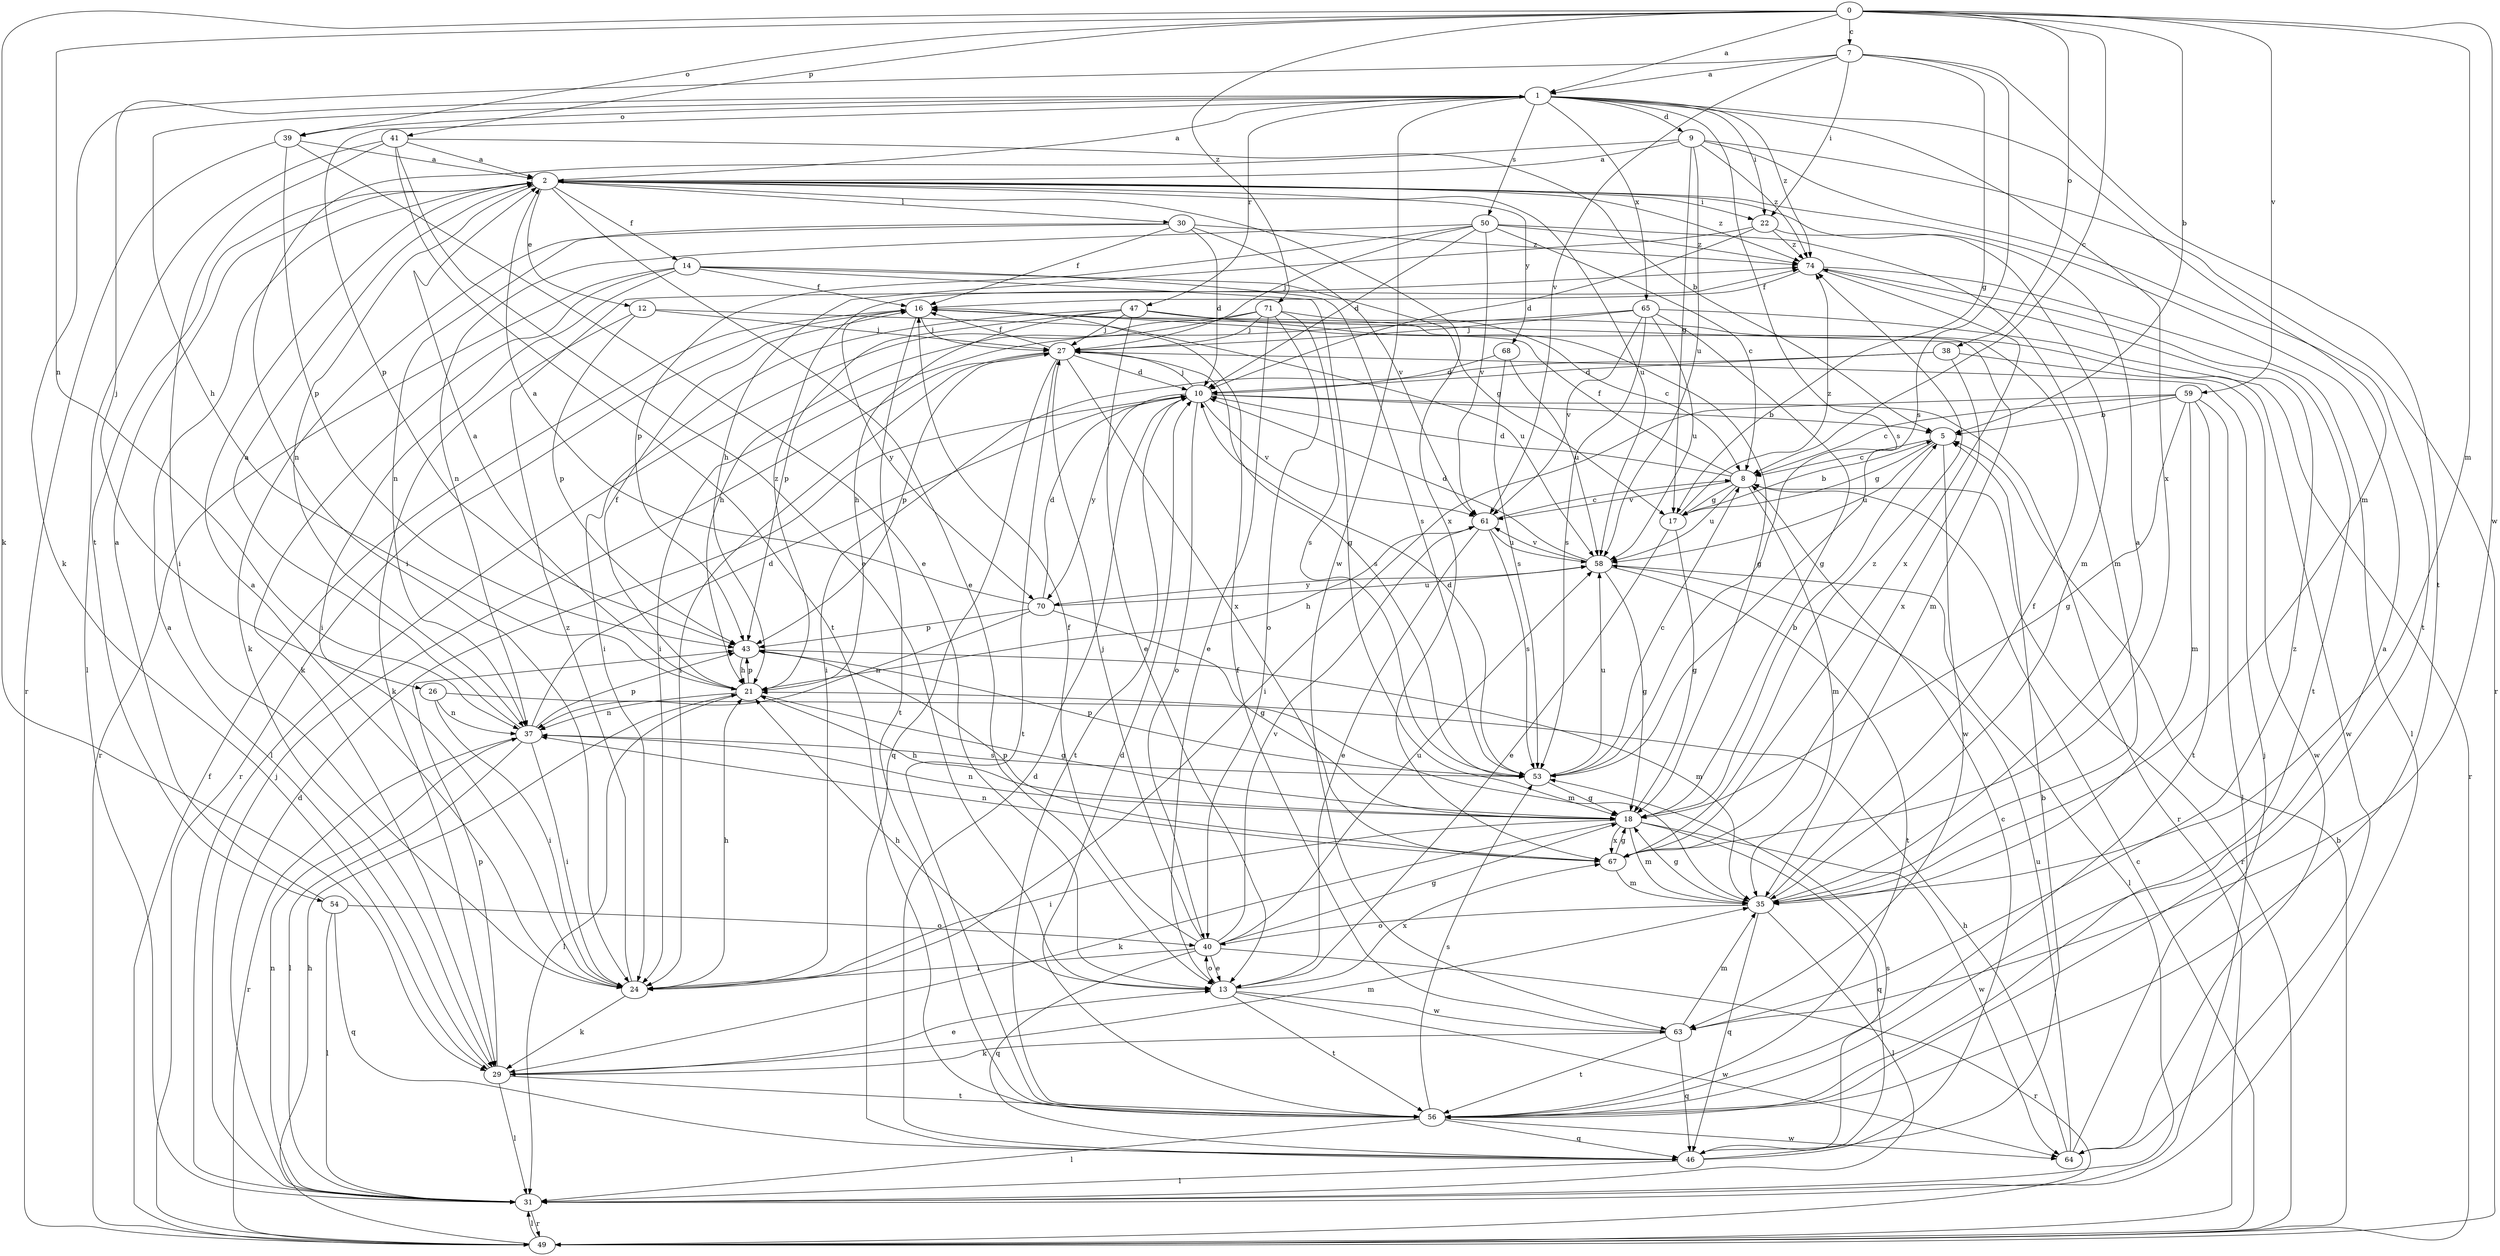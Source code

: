 strict digraph  {
0;
1;
2;
5;
7;
8;
9;
10;
12;
13;
14;
16;
17;
18;
21;
22;
24;
26;
27;
29;
30;
31;
35;
37;
38;
39;
40;
41;
43;
46;
47;
49;
50;
53;
54;
56;
58;
59;
61;
63;
64;
65;
67;
68;
70;
71;
74;
0 -> 1  [label=a];
0 -> 5  [label=b];
0 -> 7  [label=c];
0 -> 8  [label=c];
0 -> 29  [label=k];
0 -> 35  [label=m];
0 -> 37  [label=n];
0 -> 38  [label=o];
0 -> 39  [label=o];
0 -> 41  [label=p];
0 -> 59  [label=v];
0 -> 63  [label=w];
0 -> 71  [label=z];
1 -> 9  [label=d];
1 -> 21  [label=h];
1 -> 22  [label=i];
1 -> 26  [label=j];
1 -> 35  [label=m];
1 -> 39  [label=o];
1 -> 43  [label=p];
1 -> 47  [label=r];
1 -> 50  [label=s];
1 -> 53  [label=s];
1 -> 63  [label=w];
1 -> 65  [label=x];
1 -> 67  [label=x];
1 -> 74  [label=z];
2 -> 1  [label=a];
2 -> 12  [label=e];
2 -> 13  [label=e];
2 -> 14  [label=f];
2 -> 22  [label=i];
2 -> 30  [label=l];
2 -> 37  [label=n];
2 -> 54  [label=t];
2 -> 58  [label=u];
2 -> 67  [label=x];
2 -> 68  [label=y];
2 -> 74  [label=z];
5 -> 8  [label=c];
5 -> 17  [label=g];
5 -> 58  [label=u];
5 -> 63  [label=w];
7 -> 1  [label=a];
7 -> 17  [label=g];
7 -> 22  [label=i];
7 -> 29  [label=k];
7 -> 53  [label=s];
7 -> 56  [label=t];
7 -> 61  [label=v];
8 -> 10  [label=d];
8 -> 16  [label=f];
8 -> 17  [label=g];
8 -> 35  [label=m];
8 -> 49  [label=r];
8 -> 58  [label=u];
8 -> 61  [label=v];
9 -> 2  [label=a];
9 -> 17  [label=g];
9 -> 24  [label=i];
9 -> 49  [label=r];
9 -> 56  [label=t];
9 -> 58  [label=u];
9 -> 74  [label=z];
10 -> 5  [label=b];
10 -> 27  [label=j];
10 -> 40  [label=o];
10 -> 49  [label=r];
10 -> 56  [label=t];
10 -> 61  [label=v];
10 -> 70  [label=y];
12 -> 27  [label=j];
12 -> 29  [label=k];
12 -> 43  [label=p];
12 -> 58  [label=u];
13 -> 21  [label=h];
13 -> 40  [label=o];
13 -> 56  [label=t];
13 -> 63  [label=w];
13 -> 64  [label=w];
13 -> 67  [label=x];
14 -> 16  [label=f];
14 -> 17  [label=g];
14 -> 18  [label=g];
14 -> 24  [label=i];
14 -> 29  [label=k];
14 -> 49  [label=r];
14 -> 53  [label=s];
16 -> 27  [label=j];
16 -> 35  [label=m];
16 -> 49  [label=r];
16 -> 56  [label=t];
16 -> 70  [label=y];
17 -> 5  [label=b];
17 -> 13  [label=e];
17 -> 18  [label=g];
17 -> 74  [label=z];
18 -> 5  [label=b];
18 -> 21  [label=h];
18 -> 24  [label=i];
18 -> 29  [label=k];
18 -> 35  [label=m];
18 -> 37  [label=n];
18 -> 46  [label=q];
18 -> 64  [label=w];
18 -> 67  [label=x];
21 -> 2  [label=a];
21 -> 16  [label=f];
21 -> 18  [label=g];
21 -> 31  [label=l];
21 -> 37  [label=n];
21 -> 43  [label=p];
21 -> 74  [label=z];
22 -> 10  [label=d];
22 -> 21  [label=h];
22 -> 35  [label=m];
22 -> 74  [label=z];
24 -> 2  [label=a];
24 -> 21  [label=h];
24 -> 29  [label=k];
24 -> 74  [label=z];
26 -> 24  [label=i];
26 -> 35  [label=m];
26 -> 37  [label=n];
27 -> 10  [label=d];
27 -> 16  [label=f];
27 -> 24  [label=i];
27 -> 43  [label=p];
27 -> 46  [label=q];
27 -> 53  [label=s];
27 -> 56  [label=t];
27 -> 67  [label=x];
29 -> 2  [label=a];
29 -> 13  [label=e];
29 -> 31  [label=l];
29 -> 35  [label=m];
29 -> 43  [label=p];
29 -> 56  [label=t];
30 -> 10  [label=d];
30 -> 16  [label=f];
30 -> 29  [label=k];
30 -> 37  [label=n];
30 -> 61  [label=v];
30 -> 74  [label=z];
31 -> 10  [label=d];
31 -> 27  [label=j];
31 -> 37  [label=n];
31 -> 49  [label=r];
35 -> 2  [label=a];
35 -> 16  [label=f];
35 -> 18  [label=g];
35 -> 31  [label=l];
35 -> 40  [label=o];
35 -> 46  [label=q];
37 -> 2  [label=a];
37 -> 10  [label=d];
37 -> 24  [label=i];
37 -> 31  [label=l];
37 -> 43  [label=p];
37 -> 49  [label=r];
37 -> 53  [label=s];
38 -> 10  [label=d];
38 -> 24  [label=i];
38 -> 64  [label=w];
38 -> 67  [label=x];
39 -> 2  [label=a];
39 -> 13  [label=e];
39 -> 43  [label=p];
39 -> 49  [label=r];
40 -> 13  [label=e];
40 -> 16  [label=f];
40 -> 18  [label=g];
40 -> 24  [label=i];
40 -> 27  [label=j];
40 -> 46  [label=q];
40 -> 49  [label=r];
40 -> 58  [label=u];
40 -> 61  [label=v];
41 -> 2  [label=a];
41 -> 5  [label=b];
41 -> 13  [label=e];
41 -> 24  [label=i];
41 -> 31  [label=l];
41 -> 56  [label=t];
43 -> 21  [label=h];
43 -> 35  [label=m];
46 -> 5  [label=b];
46 -> 8  [label=c];
46 -> 10  [label=d];
46 -> 31  [label=l];
46 -> 53  [label=s];
47 -> 13  [label=e];
47 -> 18  [label=g];
47 -> 21  [label=h];
47 -> 24  [label=i];
47 -> 27  [label=j];
47 -> 43  [label=p];
47 -> 64  [label=w];
49 -> 5  [label=b];
49 -> 8  [label=c];
49 -> 16  [label=f];
49 -> 21  [label=h];
49 -> 31  [label=l];
50 -> 8  [label=c];
50 -> 10  [label=d];
50 -> 27  [label=j];
50 -> 35  [label=m];
50 -> 37  [label=n];
50 -> 43  [label=p];
50 -> 61  [label=v];
50 -> 74  [label=z];
53 -> 8  [label=c];
53 -> 10  [label=d];
53 -> 18  [label=g];
53 -> 43  [label=p];
53 -> 58  [label=u];
54 -> 2  [label=a];
54 -> 31  [label=l];
54 -> 40  [label=o];
54 -> 46  [label=q];
56 -> 2  [label=a];
56 -> 10  [label=d];
56 -> 31  [label=l];
56 -> 46  [label=q];
56 -> 53  [label=s];
56 -> 64  [label=w];
58 -> 10  [label=d];
58 -> 18  [label=g];
58 -> 31  [label=l];
58 -> 56  [label=t];
58 -> 61  [label=v];
58 -> 70  [label=y];
59 -> 5  [label=b];
59 -> 8  [label=c];
59 -> 18  [label=g];
59 -> 24  [label=i];
59 -> 31  [label=l];
59 -> 35  [label=m];
59 -> 56  [label=t];
61 -> 8  [label=c];
61 -> 13  [label=e];
61 -> 21  [label=h];
61 -> 53  [label=s];
61 -> 58  [label=u];
63 -> 16  [label=f];
63 -> 29  [label=k];
63 -> 35  [label=m];
63 -> 46  [label=q];
63 -> 56  [label=t];
63 -> 74  [label=z];
64 -> 21  [label=h];
64 -> 27  [label=j];
64 -> 58  [label=u];
65 -> 18  [label=g];
65 -> 24  [label=i];
65 -> 27  [label=j];
65 -> 49  [label=r];
65 -> 53  [label=s];
65 -> 58  [label=u];
65 -> 61  [label=v];
67 -> 18  [label=g];
67 -> 35  [label=m];
67 -> 37  [label=n];
67 -> 43  [label=p];
67 -> 74  [label=z];
68 -> 10  [label=d];
68 -> 53  [label=s];
68 -> 58  [label=u];
70 -> 2  [label=a];
70 -> 10  [label=d];
70 -> 18  [label=g];
70 -> 37  [label=n];
70 -> 43  [label=p];
70 -> 58  [label=u];
71 -> 8  [label=c];
71 -> 13  [label=e];
71 -> 21  [label=h];
71 -> 27  [label=j];
71 -> 31  [label=l];
71 -> 40  [label=o];
71 -> 53  [label=s];
74 -> 16  [label=f];
74 -> 31  [label=l];
74 -> 56  [label=t];
74 -> 67  [label=x];
}
